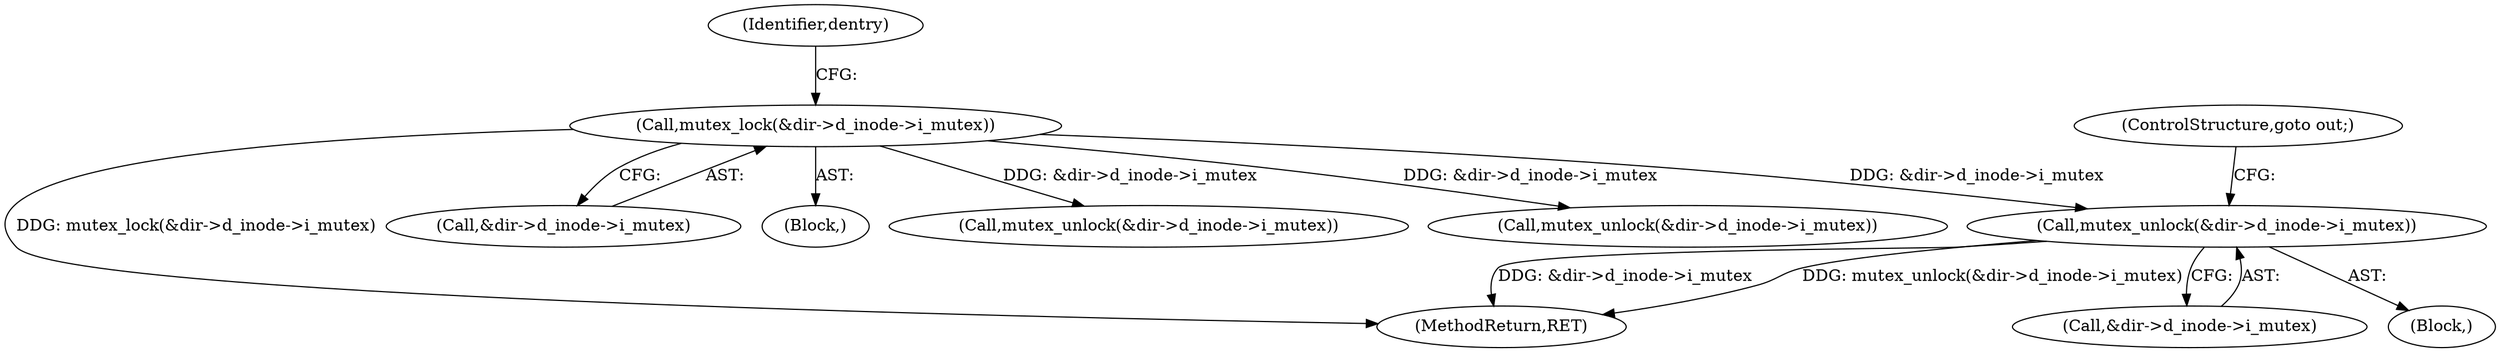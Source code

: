 digraph "0_linux_295dc39d941dc2ae53d5c170365af4c9d5c16212@API" {
"1000229" [label="(Call,mutex_unlock(&dir->d_inode->i_mutex))"];
"1000168" [label="(Call,mutex_lock(&dir->d_inode->i_mutex))"];
"1000236" [label="(ControlStructure,goto out;)"];
"1000299" [label="(MethodReturn,RET)"];
"1000168" [label="(Call,mutex_lock(&dir->d_inode->i_mutex))"];
"1000169" [label="(Call,&dir->d_inode->i_mutex)"];
"1000230" [label="(Call,&dir->d_inode->i_mutex)"];
"1000105" [label="(Block,)"];
"1000228" [label="(Block,)"];
"1000237" [label="(Call,mutex_unlock(&dir->d_inode->i_mutex))"];
"1000176" [label="(Identifier,dentry)"];
"1000229" [label="(Call,mutex_unlock(&dir->d_inode->i_mutex))"];
"1000203" [label="(Call,mutex_unlock(&dir->d_inode->i_mutex))"];
"1000229" -> "1000228"  [label="AST: "];
"1000229" -> "1000230"  [label="CFG: "];
"1000230" -> "1000229"  [label="AST: "];
"1000236" -> "1000229"  [label="CFG: "];
"1000229" -> "1000299"  [label="DDG: mutex_unlock(&dir->d_inode->i_mutex)"];
"1000229" -> "1000299"  [label="DDG: &dir->d_inode->i_mutex"];
"1000168" -> "1000229"  [label="DDG: &dir->d_inode->i_mutex"];
"1000168" -> "1000105"  [label="AST: "];
"1000168" -> "1000169"  [label="CFG: "];
"1000169" -> "1000168"  [label="AST: "];
"1000176" -> "1000168"  [label="CFG: "];
"1000168" -> "1000299"  [label="DDG: mutex_lock(&dir->d_inode->i_mutex)"];
"1000168" -> "1000203"  [label="DDG: &dir->d_inode->i_mutex"];
"1000168" -> "1000237"  [label="DDG: &dir->d_inode->i_mutex"];
}
